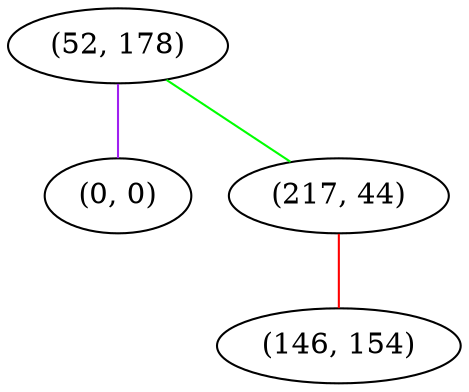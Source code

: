 graph "" {
"(52, 178)";
"(0, 0)";
"(217, 44)";
"(146, 154)";
"(52, 178)" -- "(0, 0)"  [color=purple, key=0, weight=4];
"(52, 178)" -- "(217, 44)"  [color=green, key=0, weight=2];
"(217, 44)" -- "(146, 154)"  [color=red, key=0, weight=1];
}
